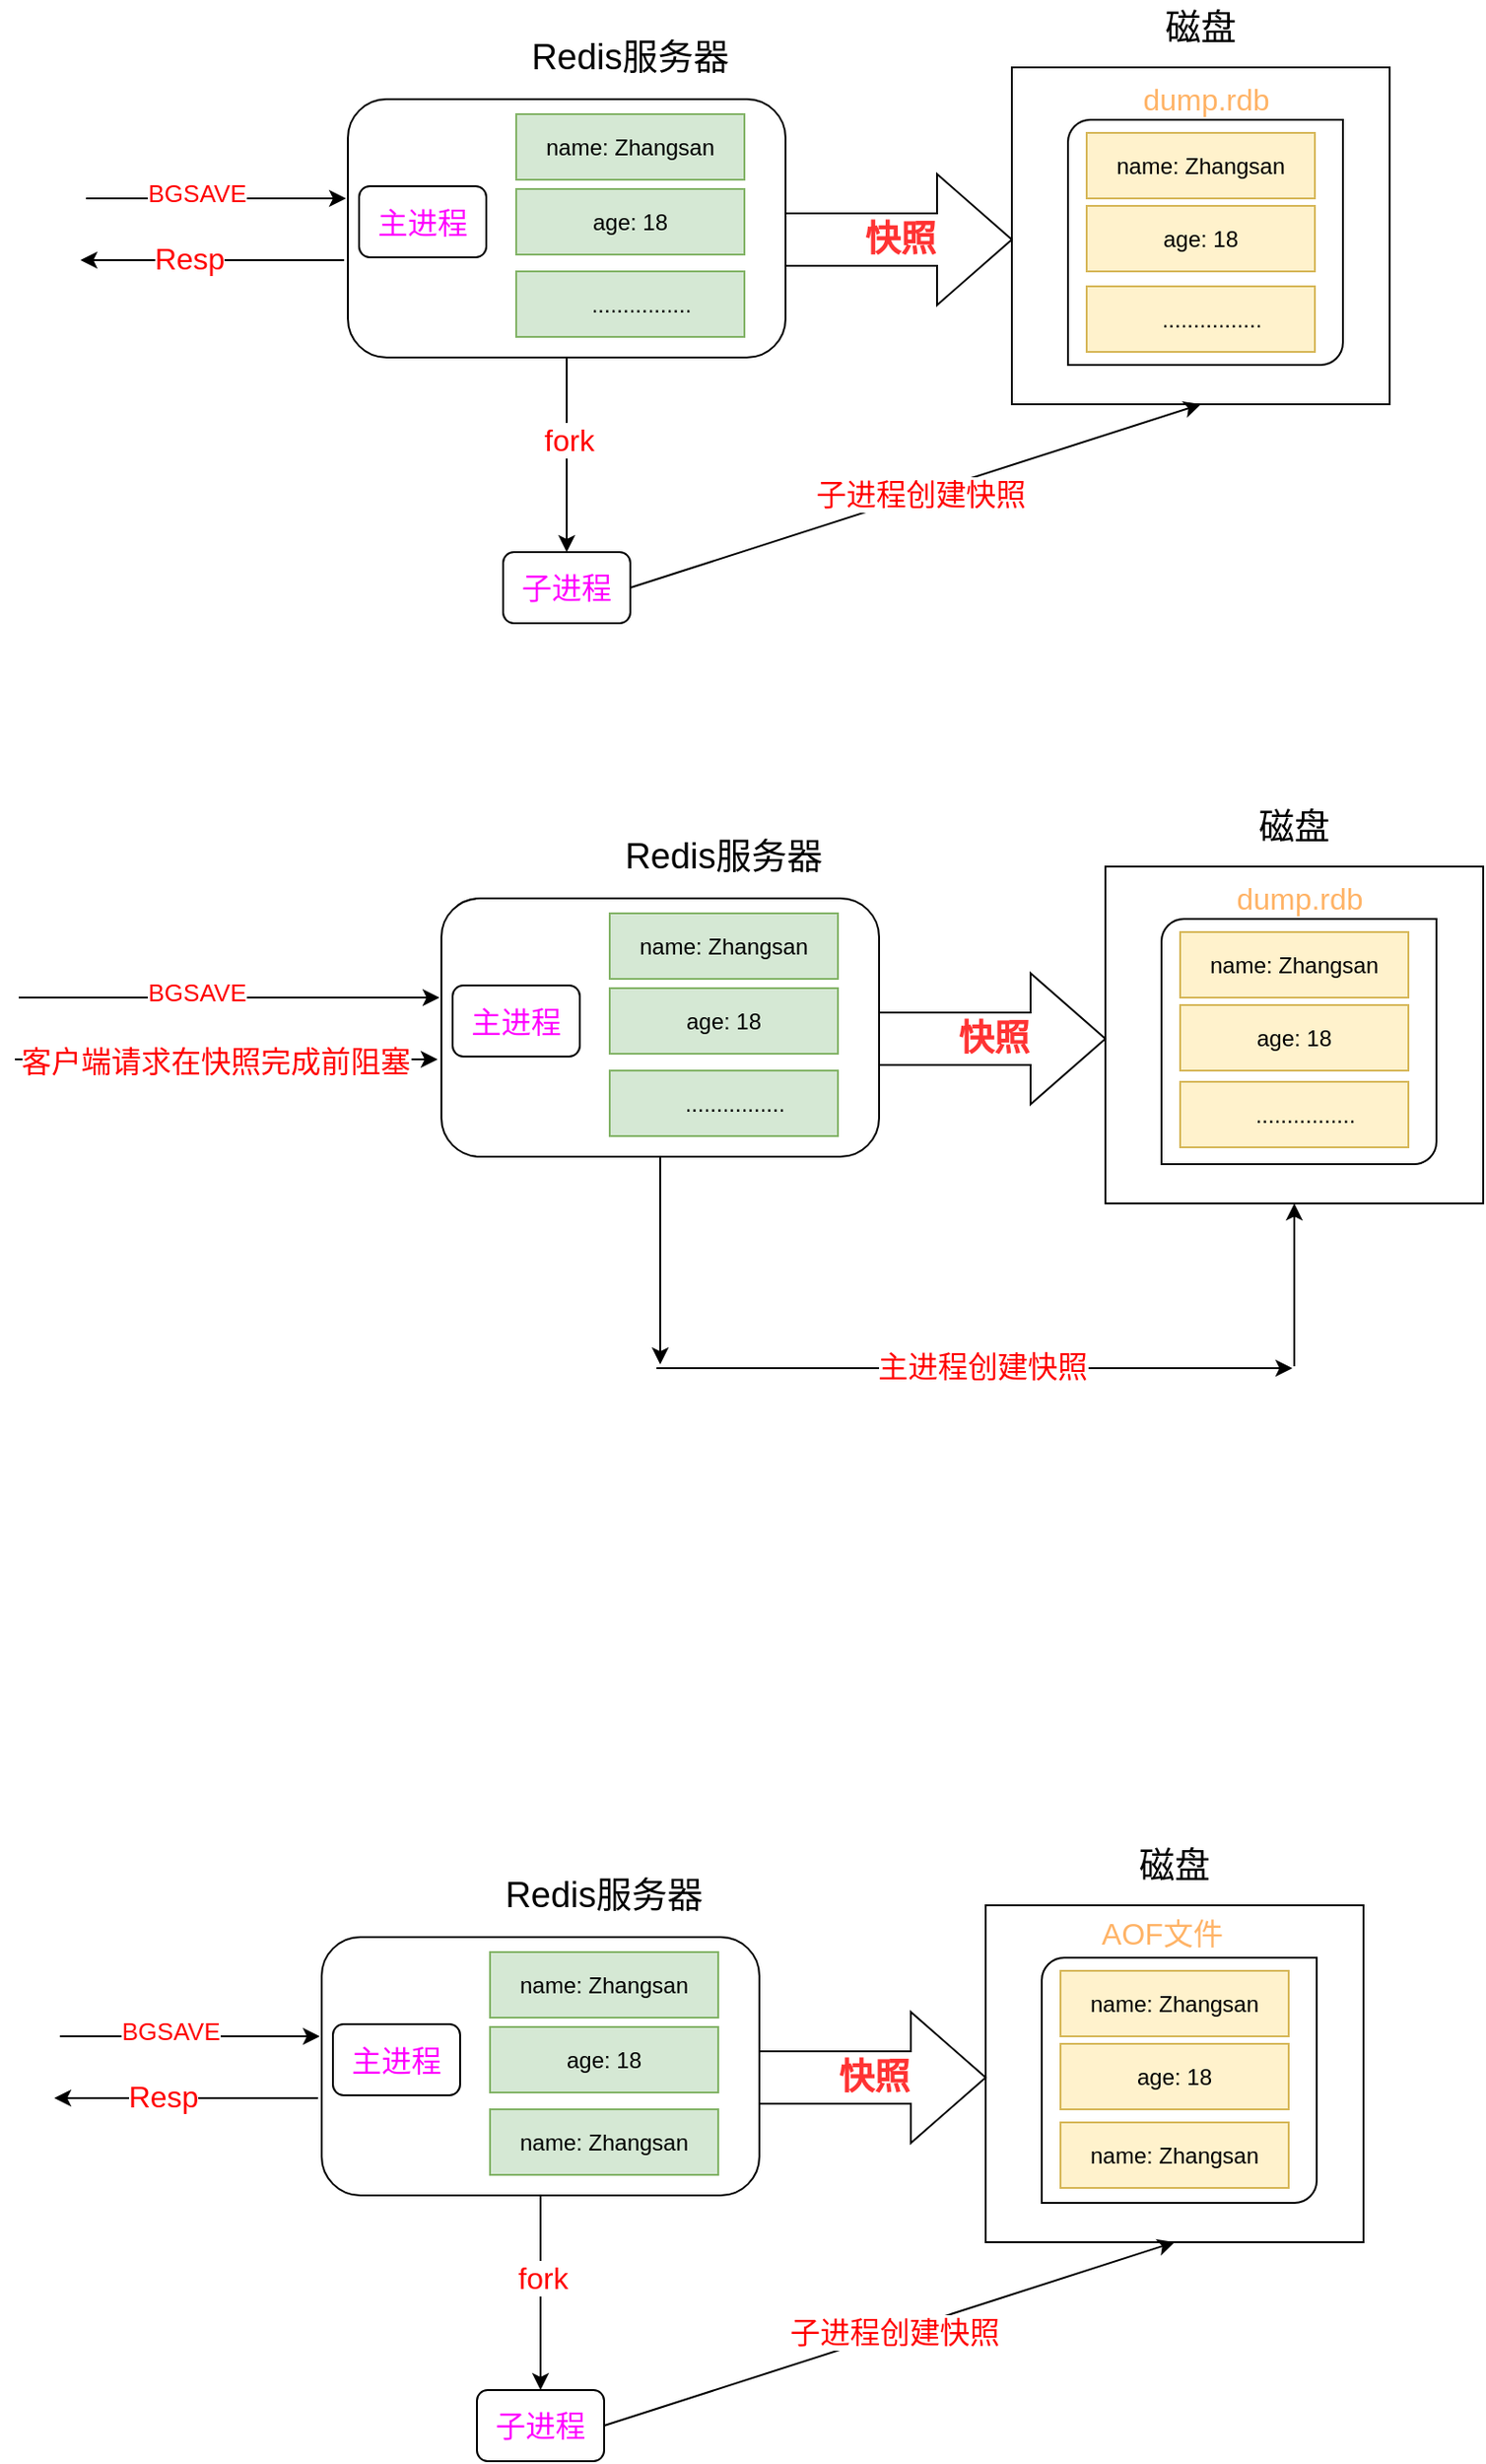 <mxfile version="16.1.2" type="device"><diagram id="QVAvOWf1NSZhtGDyjGjz" name="第 1 页"><mxGraphModel dx="1010" dy="671" grid="0" gridSize="10" guides="1" tooltips="1" connect="1" arrows="1" fold="1" page="1" pageScale="1" pageWidth="827" pageHeight="1169" math="0" shadow="0"><root><mxCell id="0"/><mxCell id="1" parent="0"/><mxCell id="Eq6D6_GiaWUsclEswYUv-1" value="" style="rounded=1;whiteSpace=wrap;html=1;" vertex="1" parent="1"><mxGeometry x="185" y="293" width="234" height="138" as="geometry"/></mxCell><mxCell id="Eq6D6_GiaWUsclEswYUv-2" value="name: Zhangsan" style="rounded=0;whiteSpace=wrap;html=1;fillColor=#d5e8d4;strokeColor=#82b366;" vertex="1" parent="1"><mxGeometry x="275" y="301" width="122" height="35" as="geometry"/></mxCell><mxCell id="Eq6D6_GiaWUsclEswYUv-3" value="age: 18" style="rounded=0;whiteSpace=wrap;html=1;fillColor=#d5e8d4;strokeColor=#82b366;" vertex="1" parent="1"><mxGeometry x="275" y="341" width="122" height="35" as="geometry"/></mxCell><mxCell id="Eq6D6_GiaWUsclEswYUv-4" value="　................" style="rounded=0;whiteSpace=wrap;html=1;fillColor=#d5e8d4;strokeColor=#82b366;align=center;" vertex="1" parent="1"><mxGeometry x="275" y="385" width="122" height="35" as="geometry"/></mxCell><mxCell id="Eq6D6_GiaWUsclEswYUv-5" value="" style="rounded=0;whiteSpace=wrap;html=1;" vertex="1" parent="1"><mxGeometry x="540" y="276" width="202" height="180" as="geometry"/></mxCell><mxCell id="Eq6D6_GiaWUsclEswYUv-8" value="" style="verticalLabelPosition=bottom;verticalAlign=top;html=1;shape=mxgraph.basic.diag_round_rect;dx=6;" vertex="1" parent="1"><mxGeometry x="570" y="304" width="147" height="131" as="geometry"/></mxCell><mxCell id="Eq6D6_GiaWUsclEswYUv-9" value="name: Zhangsan" style="rounded=0;whiteSpace=wrap;html=1;fillColor=#fff2cc;strokeColor=#d6b656;" vertex="1" parent="1"><mxGeometry x="580" y="311" width="122" height="35" as="geometry"/></mxCell><mxCell id="Eq6D6_GiaWUsclEswYUv-10" value="age: 18" style="rounded=0;whiteSpace=wrap;html=1;fillColor=#fff2cc;strokeColor=#d6b656;" vertex="1" parent="1"><mxGeometry x="580" y="350" width="122" height="35" as="geometry"/></mxCell><mxCell id="Eq6D6_GiaWUsclEswYUv-12" value="&lt;font color=&quot;#ff3333&quot; size=&quot;1&quot;&gt;&lt;b style=&quot;font-size: 19px&quot;&gt;快照&lt;/b&gt;&lt;/font&gt;" style="html=1;shadow=0;dashed=0;align=center;verticalAlign=middle;shape=mxgraph.arrows2.arrow;dy=0.6;dx=40;notch=0;" vertex="1" parent="1"><mxGeometry x="419" y="333" width="121" height="70" as="geometry"/></mxCell><mxCell id="Eq6D6_GiaWUsclEswYUv-13" value="Redis服务器" style="text;html=1;strokeColor=none;fillColor=none;align=center;verticalAlign=middle;whiteSpace=wrap;rounded=0;fontSize=19;fontColor=#000000;" vertex="1" parent="1"><mxGeometry x="279" y="256" width="114" height="30" as="geometry"/></mxCell><mxCell id="Eq6D6_GiaWUsclEswYUv-15" value="磁盘" style="text;html=1;strokeColor=none;fillColor=none;align=center;verticalAlign=middle;whiteSpace=wrap;rounded=0;fontSize=19;fontColor=#000000;" vertex="1" parent="1"><mxGeometry x="584" y="240" width="114" height="30" as="geometry"/></mxCell><mxCell id="Eq6D6_GiaWUsclEswYUv-17" value="dump.rdb" style="text;html=1;strokeColor=none;fillColor=none;align=center;verticalAlign=middle;whiteSpace=wrap;rounded=0;fontSize=16;fontColor=#FFB366;" vertex="1" parent="1"><mxGeometry x="613.5" y="278" width="60" height="30" as="geometry"/></mxCell><mxCell id="Eq6D6_GiaWUsclEswYUv-18" value="主进程" style="rounded=1;whiteSpace=wrap;html=1;fontSize=16;fontColor=#FF00FF;" vertex="1" parent="1"><mxGeometry x="191" y="339.5" width="68" height="38" as="geometry"/></mxCell><mxCell id="Eq6D6_GiaWUsclEswYUv-19" value="" style="endArrow=classic;html=1;rounded=0;fontSize=16;fontColor=#FFB366;" edge="1" parent="1"><mxGeometry width="50" height="50" relative="1" as="geometry"><mxPoint x="45" y="346" as="sourcePoint"/><mxPoint x="184" y="346" as="targetPoint"/></mxGeometry></mxCell><mxCell id="Eq6D6_GiaWUsclEswYUv-21" value="BGSAVE" style="edgeLabel;html=1;align=center;verticalAlign=middle;resizable=0;points=[];fontSize=13;fontColor=#FF0000;" vertex="1" connectable="0" parent="Eq6D6_GiaWUsclEswYUv-19"><mxGeometry x="-0.154" y="3" relative="1" as="geometry"><mxPoint as="offset"/></mxGeometry></mxCell><mxCell id="Eq6D6_GiaWUsclEswYUv-20" value="" style="endArrow=classic;html=1;rounded=0;fontSize=16;fontColor=#FFB366;" edge="1" parent="1"><mxGeometry width="50" height="50" relative="1" as="geometry"><mxPoint x="183" y="379" as="sourcePoint"/><mxPoint x="42" y="379" as="targetPoint"/></mxGeometry></mxCell><mxCell id="Eq6D6_GiaWUsclEswYUv-22" value="&lt;font style=&quot;font-size: 16px&quot;&gt;Resp&lt;/font&gt;" style="edgeLabel;html=1;align=center;verticalAlign=middle;resizable=0;points=[];fontSize=13;fontColor=#FF0000;" vertex="1" connectable="0" parent="Eq6D6_GiaWUsclEswYUv-20"><mxGeometry x="0.177" y="-1" relative="1" as="geometry"><mxPoint as="offset"/></mxGeometry></mxCell><mxCell id="Eq6D6_GiaWUsclEswYUv-24" value="子进程" style="rounded=1;whiteSpace=wrap;html=1;fontSize=16;fontColor=#FF00FF;" vertex="1" parent="1"><mxGeometry x="268" y="535" width="68" height="38" as="geometry"/></mxCell><mxCell id="Eq6D6_GiaWUsclEswYUv-25" value="" style="endArrow=classic;html=1;rounded=0;fontSize=13;fontColor=#FF00FF;entryX=0.5;entryY=0;entryDx=0;entryDy=0;exitX=0.5;exitY=1;exitDx=0;exitDy=0;" edge="1" parent="1" source="Eq6D6_GiaWUsclEswYUv-1" target="Eq6D6_GiaWUsclEswYUv-24"><mxGeometry width="50" height="50" relative="1" as="geometry"><mxPoint x="273" y="496" as="sourcePoint"/><mxPoint x="323" y="446" as="targetPoint"/></mxGeometry></mxCell><mxCell id="Eq6D6_GiaWUsclEswYUv-26" value="fork" style="edgeLabel;html=1;align=center;verticalAlign=middle;resizable=0;points=[];fontSize=16;fontColor=#FF0000;" vertex="1" connectable="0" parent="Eq6D6_GiaWUsclEswYUv-25"><mxGeometry x="-0.154" y="1" relative="1" as="geometry"><mxPoint as="offset"/></mxGeometry></mxCell><mxCell id="Eq6D6_GiaWUsclEswYUv-33" value="" style="endArrow=classic;html=1;rounded=0;fontSize=16;fontColor=#FF0000;exitX=1;exitY=0.5;exitDx=0;exitDy=0;entryX=0.5;entryY=1;entryDx=0;entryDy=0;" edge="1" parent="1" source="Eq6D6_GiaWUsclEswYUv-24" target="Eq6D6_GiaWUsclEswYUv-5"><mxGeometry width="50" height="50" relative="1" as="geometry"><mxPoint x="378" y="585" as="sourcePoint"/><mxPoint x="649" y="457" as="targetPoint"/></mxGeometry></mxCell><mxCell id="Eq6D6_GiaWUsclEswYUv-34" value="子进程创建快照" style="edgeLabel;html=1;align=center;verticalAlign=middle;resizable=0;points=[];fontSize=16;fontColor=#FF0000;" vertex="1" connectable="0" parent="Eq6D6_GiaWUsclEswYUv-33"><mxGeometry x="0.013" y="1" relative="1" as="geometry"><mxPoint as="offset"/></mxGeometry></mxCell><mxCell id="Eq6D6_GiaWUsclEswYUv-35" value="" style="rounded=1;whiteSpace=wrap;html=1;" vertex="1" parent="1"><mxGeometry x="235" y="720" width="234" height="138" as="geometry"/></mxCell><mxCell id="Eq6D6_GiaWUsclEswYUv-36" value="name: Zhangsan" style="rounded=0;whiteSpace=wrap;html=1;fillColor=#d5e8d4;strokeColor=#82b366;" vertex="1" parent="1"><mxGeometry x="325" y="728" width="122" height="35" as="geometry"/></mxCell><mxCell id="Eq6D6_GiaWUsclEswYUv-37" value="age: 18" style="rounded=0;whiteSpace=wrap;html=1;fillColor=#d5e8d4;strokeColor=#82b366;" vertex="1" parent="1"><mxGeometry x="325" y="768" width="122" height="35" as="geometry"/></mxCell><mxCell id="Eq6D6_GiaWUsclEswYUv-39" value="" style="rounded=0;whiteSpace=wrap;html=1;" vertex="1" parent="1"><mxGeometry x="590" y="703" width="202" height="180" as="geometry"/></mxCell><mxCell id="Eq6D6_GiaWUsclEswYUv-40" value="" style="verticalLabelPosition=bottom;verticalAlign=top;html=1;shape=mxgraph.basic.diag_round_rect;dx=6;" vertex="1" parent="1"><mxGeometry x="620" y="731" width="147" height="131" as="geometry"/></mxCell><mxCell id="Eq6D6_GiaWUsclEswYUv-41" value="name: Zhangsan" style="rounded=0;whiteSpace=wrap;html=1;fillColor=#fff2cc;strokeColor=#d6b656;" vertex="1" parent="1"><mxGeometry x="630" y="738" width="122" height="35" as="geometry"/></mxCell><mxCell id="Eq6D6_GiaWUsclEswYUv-42" value="age: 18" style="rounded=0;whiteSpace=wrap;html=1;fillColor=#fff2cc;strokeColor=#d6b656;" vertex="1" parent="1"><mxGeometry x="630" y="777" width="122" height="35" as="geometry"/></mxCell><mxCell id="Eq6D6_GiaWUsclEswYUv-44" value="&lt;font color=&quot;#ff3333&quot; size=&quot;1&quot;&gt;&lt;b style=&quot;font-size: 19px&quot;&gt;快照&lt;/b&gt;&lt;/font&gt;" style="html=1;shadow=0;dashed=0;align=center;verticalAlign=middle;shape=mxgraph.arrows2.arrow;dy=0.6;dx=40;notch=0;" vertex="1" parent="1"><mxGeometry x="469" y="760" width="121" height="70" as="geometry"/></mxCell><mxCell id="Eq6D6_GiaWUsclEswYUv-45" value="Redis服务器" style="text;html=1;strokeColor=none;fillColor=none;align=center;verticalAlign=middle;whiteSpace=wrap;rounded=0;fontSize=19;fontColor=#000000;" vertex="1" parent="1"><mxGeometry x="329" y="683" width="114" height="30" as="geometry"/></mxCell><mxCell id="Eq6D6_GiaWUsclEswYUv-46" value="磁盘" style="text;html=1;strokeColor=none;fillColor=none;align=center;verticalAlign=middle;whiteSpace=wrap;rounded=0;fontSize=19;fontColor=#000000;" vertex="1" parent="1"><mxGeometry x="634" y="667" width="114" height="30" as="geometry"/></mxCell><mxCell id="Eq6D6_GiaWUsclEswYUv-47" value="dump.rdb" style="text;html=1;strokeColor=none;fillColor=none;align=center;verticalAlign=middle;whiteSpace=wrap;rounded=0;fontSize=16;fontColor=#FFB366;" vertex="1" parent="1"><mxGeometry x="663.5" y="705" width="60" height="30" as="geometry"/></mxCell><mxCell id="Eq6D6_GiaWUsclEswYUv-48" value="主进程" style="rounded=1;whiteSpace=wrap;html=1;fontSize=16;fontColor=#FF00FF;" vertex="1" parent="1"><mxGeometry x="241" y="766.5" width="68" height="38" as="geometry"/></mxCell><mxCell id="Eq6D6_GiaWUsclEswYUv-49" value="" style="endArrow=classic;html=1;rounded=0;fontSize=16;fontColor=#FFB366;" edge="1" parent="1"><mxGeometry width="50" height="50" relative="1" as="geometry"><mxPoint x="9" y="773" as="sourcePoint"/><mxPoint x="234" y="773" as="targetPoint"/></mxGeometry></mxCell><mxCell id="Eq6D6_GiaWUsclEswYUv-50" value="BGSAVE" style="edgeLabel;html=1;align=center;verticalAlign=middle;resizable=0;points=[];fontSize=13;fontColor=#FF0000;" vertex="1" connectable="0" parent="Eq6D6_GiaWUsclEswYUv-49"><mxGeometry x="-0.154" y="3" relative="1" as="geometry"><mxPoint as="offset"/></mxGeometry></mxCell><mxCell id="Eq6D6_GiaWUsclEswYUv-51" value="" style="endArrow=classic;html=1;rounded=0;fontSize=16;fontColor=#FFB366;" edge="1" parent="1"><mxGeometry width="50" height="50" relative="1" as="geometry"><mxPoint x="7" y="806" as="sourcePoint"/><mxPoint x="233" y="806" as="targetPoint"/></mxGeometry></mxCell><mxCell id="Eq6D6_GiaWUsclEswYUv-52" value="&lt;font style=&quot;font-size: 16px&quot;&gt;客户端请求在快照完成前阻塞&lt;/font&gt;" style="edgeLabel;html=1;align=center;verticalAlign=middle;resizable=0;points=[];fontSize=13;fontColor=#FF0000;" vertex="1" connectable="0" parent="Eq6D6_GiaWUsclEswYUv-51"><mxGeometry x="0.177" y="-1" relative="1" as="geometry"><mxPoint x="-26" as="offset"/></mxGeometry></mxCell><mxCell id="Eq6D6_GiaWUsclEswYUv-56" value="" style="endArrow=classic;html=1;rounded=0;fontSize=16;fontColor=#FF0000;" edge="1" parent="1"><mxGeometry width="50" height="50" relative="1" as="geometry"><mxPoint x="350" y="971" as="sourcePoint"/><mxPoint x="690" y="971" as="targetPoint"/></mxGeometry></mxCell><mxCell id="Eq6D6_GiaWUsclEswYUv-57" value="主进程创建快照" style="edgeLabel;html=1;align=center;verticalAlign=middle;resizable=0;points=[];fontSize=16;fontColor=#FF0000;" vertex="1" connectable="0" parent="Eq6D6_GiaWUsclEswYUv-56"><mxGeometry x="0.013" y="1" relative="1" as="geometry"><mxPoint x="2" as="offset"/></mxGeometry></mxCell><mxCell id="Eq6D6_GiaWUsclEswYUv-58" value="" style="endArrow=classic;html=1;rounded=0;fontSize=16;fontColor=#FF0000;exitX=0.5;exitY=1;exitDx=0;exitDy=0;" edge="1" parent="1" source="Eq6D6_GiaWUsclEswYUv-35"><mxGeometry width="50" height="50" relative="1" as="geometry"><mxPoint x="523" y="755" as="sourcePoint"/><mxPoint x="352" y="969" as="targetPoint"/></mxGeometry></mxCell><mxCell id="Eq6D6_GiaWUsclEswYUv-59" value="" style="endArrow=classic;html=1;rounded=0;fontSize=16;fontColor=#FF0000;" edge="1" parent="1" target="Eq6D6_GiaWUsclEswYUv-39"><mxGeometry width="50" height="50" relative="1" as="geometry"><mxPoint x="691" y="970" as="sourcePoint"/><mxPoint x="750" y="920" as="targetPoint"/></mxGeometry></mxCell><mxCell id="Eq6D6_GiaWUsclEswYUv-62" value="" style="rounded=1;whiteSpace=wrap;html=1;" vertex="1" parent="1"><mxGeometry x="171" y="1275" width="234" height="138" as="geometry"/></mxCell><mxCell id="Eq6D6_GiaWUsclEswYUv-63" value="name: Zhangsan" style="rounded=0;whiteSpace=wrap;html=1;fillColor=#d5e8d4;strokeColor=#82b366;" vertex="1" parent="1"><mxGeometry x="261" y="1283" width="122" height="35" as="geometry"/></mxCell><mxCell id="Eq6D6_GiaWUsclEswYUv-64" value="age: 18" style="rounded=0;whiteSpace=wrap;html=1;fillColor=#d5e8d4;strokeColor=#82b366;" vertex="1" parent="1"><mxGeometry x="261" y="1323" width="122" height="35" as="geometry"/></mxCell><mxCell id="Eq6D6_GiaWUsclEswYUv-65" value="name: Zhangsan" style="rounded=0;whiteSpace=wrap;html=1;fillColor=#d5e8d4;strokeColor=#82b366;" vertex="1" parent="1"><mxGeometry x="261" y="1367" width="122" height="35" as="geometry"/></mxCell><mxCell id="Eq6D6_GiaWUsclEswYUv-66" value="" style="rounded=0;whiteSpace=wrap;html=1;" vertex="1" parent="1"><mxGeometry x="526" y="1258" width="202" height="180" as="geometry"/></mxCell><mxCell id="Eq6D6_GiaWUsclEswYUv-67" value="" style="verticalLabelPosition=bottom;verticalAlign=top;html=1;shape=mxgraph.basic.diag_round_rect;dx=6;" vertex="1" parent="1"><mxGeometry x="556" y="1286" width="147" height="131" as="geometry"/></mxCell><mxCell id="Eq6D6_GiaWUsclEswYUv-68" value="name: Zhangsan" style="rounded=0;whiteSpace=wrap;html=1;fillColor=#fff2cc;strokeColor=#d6b656;" vertex="1" parent="1"><mxGeometry x="566" y="1293" width="122" height="35" as="geometry"/></mxCell><mxCell id="Eq6D6_GiaWUsclEswYUv-69" value="age: 18" style="rounded=0;whiteSpace=wrap;html=1;fillColor=#fff2cc;strokeColor=#d6b656;" vertex="1" parent="1"><mxGeometry x="566" y="1332" width="122" height="35" as="geometry"/></mxCell><mxCell id="Eq6D6_GiaWUsclEswYUv-70" value="name: Zhangsan" style="rounded=0;whiteSpace=wrap;html=1;fillColor=#fff2cc;strokeColor=#d6b656;" vertex="1" parent="1"><mxGeometry x="566" y="1374" width="122" height="35" as="geometry"/></mxCell><mxCell id="Eq6D6_GiaWUsclEswYUv-71" value="&lt;font color=&quot;#ff3333&quot; size=&quot;1&quot;&gt;&lt;b style=&quot;font-size: 19px&quot;&gt;快照&lt;/b&gt;&lt;/font&gt;" style="html=1;shadow=0;dashed=0;align=center;verticalAlign=middle;shape=mxgraph.arrows2.arrow;dy=0.6;dx=40;notch=0;" vertex="1" parent="1"><mxGeometry x="405" y="1315" width="121" height="70" as="geometry"/></mxCell><mxCell id="Eq6D6_GiaWUsclEswYUv-72" value="Redis服务器" style="text;html=1;strokeColor=none;fillColor=none;align=center;verticalAlign=middle;whiteSpace=wrap;rounded=0;fontSize=19;fontColor=#000000;" vertex="1" parent="1"><mxGeometry x="265" y="1238" width="114" height="30" as="geometry"/></mxCell><mxCell id="Eq6D6_GiaWUsclEswYUv-73" value="磁盘" style="text;html=1;strokeColor=none;fillColor=none;align=center;verticalAlign=middle;whiteSpace=wrap;rounded=0;fontSize=19;fontColor=#000000;" vertex="1" parent="1"><mxGeometry x="570" y="1222" width="114" height="30" as="geometry"/></mxCell><mxCell id="Eq6D6_GiaWUsclEswYUv-74" value="AOF文件" style="text;html=1;strokeColor=none;fillColor=none;align=center;verticalAlign=middle;whiteSpace=wrap;rounded=0;fontSize=16;fontColor=#FFB366;" vertex="1" parent="1"><mxGeometry x="584" y="1258" width="72.5" height="30" as="geometry"/></mxCell><mxCell id="Eq6D6_GiaWUsclEswYUv-75" value="主进程" style="rounded=1;whiteSpace=wrap;html=1;fontSize=16;fontColor=#FF00FF;" vertex="1" parent="1"><mxGeometry x="177" y="1321.5" width="68" height="38" as="geometry"/></mxCell><mxCell id="Eq6D6_GiaWUsclEswYUv-76" value="" style="endArrow=classic;html=1;rounded=0;fontSize=16;fontColor=#FFB366;" edge="1" parent="1"><mxGeometry width="50" height="50" relative="1" as="geometry"><mxPoint x="31" y="1328" as="sourcePoint"/><mxPoint x="170" y="1328" as="targetPoint"/></mxGeometry></mxCell><mxCell id="Eq6D6_GiaWUsclEswYUv-77" value="BGSAVE" style="edgeLabel;html=1;align=center;verticalAlign=middle;resizable=0;points=[];fontSize=13;fontColor=#FF0000;" vertex="1" connectable="0" parent="Eq6D6_GiaWUsclEswYUv-76"><mxGeometry x="-0.154" y="3" relative="1" as="geometry"><mxPoint as="offset"/></mxGeometry></mxCell><mxCell id="Eq6D6_GiaWUsclEswYUv-78" value="" style="endArrow=classic;html=1;rounded=0;fontSize=16;fontColor=#FFB366;" edge="1" parent="1"><mxGeometry width="50" height="50" relative="1" as="geometry"><mxPoint x="169" y="1361" as="sourcePoint"/><mxPoint x="28" y="1361" as="targetPoint"/></mxGeometry></mxCell><mxCell id="Eq6D6_GiaWUsclEswYUv-79" value="&lt;font style=&quot;font-size: 16px&quot;&gt;Resp&lt;/font&gt;" style="edgeLabel;html=1;align=center;verticalAlign=middle;resizable=0;points=[];fontSize=13;fontColor=#FF0000;" vertex="1" connectable="0" parent="Eq6D6_GiaWUsclEswYUv-78"><mxGeometry x="0.177" y="-1" relative="1" as="geometry"><mxPoint as="offset"/></mxGeometry></mxCell><mxCell id="Eq6D6_GiaWUsclEswYUv-80" value="子进程" style="rounded=1;whiteSpace=wrap;html=1;fontSize=16;fontColor=#FF00FF;" vertex="1" parent="1"><mxGeometry x="254" y="1517" width="68" height="38" as="geometry"/></mxCell><mxCell id="Eq6D6_GiaWUsclEswYUv-81" value="" style="endArrow=classic;html=1;rounded=0;fontSize=13;fontColor=#FF00FF;entryX=0.5;entryY=0;entryDx=0;entryDy=0;exitX=0.5;exitY=1;exitDx=0;exitDy=0;" edge="1" parent="1" source="Eq6D6_GiaWUsclEswYUv-62" target="Eq6D6_GiaWUsclEswYUv-80"><mxGeometry width="50" height="50" relative="1" as="geometry"><mxPoint x="259" y="1478" as="sourcePoint"/><mxPoint x="309" y="1428" as="targetPoint"/></mxGeometry></mxCell><mxCell id="Eq6D6_GiaWUsclEswYUv-82" value="fork" style="edgeLabel;html=1;align=center;verticalAlign=middle;resizable=0;points=[];fontSize=16;fontColor=#FF0000;" vertex="1" connectable="0" parent="Eq6D6_GiaWUsclEswYUv-81"><mxGeometry x="-0.154" y="1" relative="1" as="geometry"><mxPoint as="offset"/></mxGeometry></mxCell><mxCell id="Eq6D6_GiaWUsclEswYUv-83" value="" style="endArrow=classic;html=1;rounded=0;fontSize=16;fontColor=#FF0000;exitX=1;exitY=0.5;exitDx=0;exitDy=0;entryX=0.5;entryY=1;entryDx=0;entryDy=0;" edge="1" parent="1" source="Eq6D6_GiaWUsclEswYUv-80" target="Eq6D6_GiaWUsclEswYUv-66"><mxGeometry width="50" height="50" relative="1" as="geometry"><mxPoint x="364" y="1567" as="sourcePoint"/><mxPoint x="635" y="1439" as="targetPoint"/></mxGeometry></mxCell><mxCell id="Eq6D6_GiaWUsclEswYUv-84" value="子进程创建快照" style="edgeLabel;html=1;align=center;verticalAlign=middle;resizable=0;points=[];fontSize=16;fontColor=#FF0000;" vertex="1" connectable="0" parent="Eq6D6_GiaWUsclEswYUv-83"><mxGeometry x="0.013" y="1" relative="1" as="geometry"><mxPoint as="offset"/></mxGeometry></mxCell><mxCell id="Eq6D6_GiaWUsclEswYUv-86" value="　................" style="rounded=0;whiteSpace=wrap;html=1;fillColor=#fff2cc;strokeColor=#d6b656;align=center;" vertex="1" parent="1"><mxGeometry x="580" y="393" width="122" height="35" as="geometry"/></mxCell><mxCell id="Eq6D6_GiaWUsclEswYUv-87" value="　................" style="rounded=0;whiteSpace=wrap;html=1;fillColor=#d5e8d4;strokeColor=#82b366;align=center;" vertex="1" parent="1"><mxGeometry x="325" y="812" width="122" height="35" as="geometry"/></mxCell><mxCell id="Eq6D6_GiaWUsclEswYUv-88" value="　................" style="rounded=0;whiteSpace=wrap;html=1;fillColor=#fff2cc;strokeColor=#d6b656;align=center;" vertex="1" parent="1"><mxGeometry x="630" y="818" width="122" height="35" as="geometry"/></mxCell></root></mxGraphModel></diagram></mxfile>
